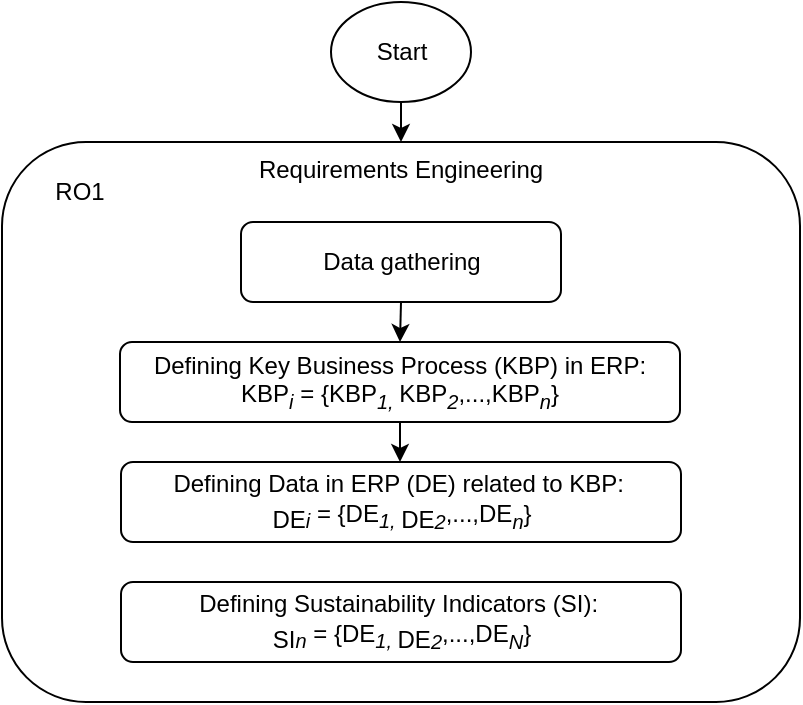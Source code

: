 <mxfile version="24.0.4" type="github">
  <diagram name="Page-1" id="95I5bEfrQiCTy4EvcoFb">
    <mxGraphModel dx="1235" dy="716" grid="1" gridSize="10" guides="1" tooltips="1" connect="1" arrows="1" fold="1" page="1" pageScale="1" pageWidth="850" pageHeight="1100" math="0" shadow="0">
      <root>
        <mxCell id="0" />
        <mxCell id="1" parent="0" />
        <mxCell id="SbKAiJA-bMWMZLkhzkx5-1" value="Requirements Engineering" style="rounded=1;whiteSpace=wrap;html=1;verticalAlign=top;" vertex="1" parent="1">
          <mxGeometry x="231" y="180" width="399" height="280" as="geometry" />
        </mxCell>
        <mxCell id="SbKAiJA-bMWMZLkhzkx5-4" style="edgeStyle=orthogonalEdgeStyle;rounded=0;orthogonalLoop=1;jettySize=auto;html=1;exitX=0.5;exitY=1;exitDx=0;exitDy=0;entryX=0.5;entryY=0;entryDx=0;entryDy=0;" edge="1" parent="1" source="SbKAiJA-bMWMZLkhzkx5-3" target="SbKAiJA-bMWMZLkhzkx5-1">
          <mxGeometry relative="1" as="geometry" />
        </mxCell>
        <mxCell id="SbKAiJA-bMWMZLkhzkx5-3" value="Start" style="ellipse;whiteSpace=wrap;html=1;" vertex="1" parent="1">
          <mxGeometry x="395.5" y="110" width="70" height="50" as="geometry" />
        </mxCell>
        <mxCell id="SbKAiJA-bMWMZLkhzkx5-5" value="RO1" style="text;html=1;align=center;verticalAlign=middle;whiteSpace=wrap;rounded=0;" vertex="1" parent="1">
          <mxGeometry x="240" y="190" width="60" height="30" as="geometry" />
        </mxCell>
        <mxCell id="SbKAiJA-bMWMZLkhzkx5-9" style="edgeStyle=orthogonalEdgeStyle;rounded=0;orthogonalLoop=1;jettySize=auto;html=1;exitX=0.5;exitY=1;exitDx=0;exitDy=0;entryX=0.5;entryY=0;entryDx=0;entryDy=0;" edge="1" parent="1" source="SbKAiJA-bMWMZLkhzkx5-6" target="SbKAiJA-bMWMZLkhzkx5-7">
          <mxGeometry relative="1" as="geometry" />
        </mxCell>
        <mxCell id="SbKAiJA-bMWMZLkhzkx5-6" value="Data gathering" style="rounded=1;whiteSpace=wrap;html=1;" vertex="1" parent="1">
          <mxGeometry x="350.5" y="220" width="160" height="40" as="geometry" />
        </mxCell>
        <mxCell id="SbKAiJA-bMWMZLkhzkx5-10" style="edgeStyle=orthogonalEdgeStyle;rounded=0;orthogonalLoop=1;jettySize=auto;html=1;exitX=0.5;exitY=1;exitDx=0;exitDy=0;" edge="1" parent="1" source="SbKAiJA-bMWMZLkhzkx5-7" target="SbKAiJA-bMWMZLkhzkx5-8">
          <mxGeometry relative="1" as="geometry" />
        </mxCell>
        <mxCell id="SbKAiJA-bMWMZLkhzkx5-7" value="Defining Key Business Process (KBP) in ERP: KBP&lt;sub&gt;&lt;i&gt;i&lt;/i&gt;&lt;/sub&gt;&amp;nbsp;= {KBP&lt;sub&gt;&lt;i&gt;1,&amp;nbsp;&lt;/i&gt;&lt;/sub&gt;KBP&lt;sub&gt;&lt;i&gt;2&lt;/i&gt;&lt;/sub&gt;,...,KBP&lt;sub&gt;&lt;i&gt;n&lt;/i&gt;&lt;/sub&gt;}" style="rounded=1;whiteSpace=wrap;html=1;" vertex="1" parent="1">
          <mxGeometry x="290" y="280" width="280" height="40" as="geometry" />
        </mxCell>
        <mxCell id="SbKAiJA-bMWMZLkhzkx5-8" value="Defining Data in ERP (DE) related to KBP:&amp;nbsp;&lt;div&gt;&lt;sub&gt;&lt;span style=&quot;font-size: 12px;&quot;&gt;DE&lt;/span&gt;&lt;i&gt;i&lt;/i&gt;&lt;/sub&gt;&amp;nbsp;= {DE&lt;sub&gt;&lt;i&gt;1, &lt;/i&gt;&lt;span style=&quot;font-size: 12px;&quot;&gt;DE&lt;/span&gt;&lt;/sub&gt;&lt;sub&gt;&lt;i&gt;2&lt;/i&gt;&lt;/sub&gt;,...,DE&lt;sub&gt;&lt;i&gt;n&lt;/i&gt;&lt;/sub&gt;}&lt;/div&gt;" style="rounded=1;whiteSpace=wrap;html=1;" vertex="1" parent="1">
          <mxGeometry x="290.5" y="340" width="280" height="40" as="geometry" />
        </mxCell>
        <mxCell id="SbKAiJA-bMWMZLkhzkx5-11" value="Defining Sustainability Indicators (SI):&amp;nbsp;&lt;div&gt;&lt;sub&gt;&lt;span style=&quot;font-size: 12px;&quot;&gt;SI&lt;/span&gt;&lt;i&gt;n&lt;/i&gt;&lt;/sub&gt;&amp;nbsp;= {DE&lt;sub&gt;&lt;i&gt;1, &lt;/i&gt;&lt;span style=&quot;font-size: 12px;&quot;&gt;DE&lt;/span&gt;&lt;/sub&gt;&lt;sub&gt;&lt;i&gt;2&lt;/i&gt;&lt;/sub&gt;,...,DE&lt;sub&gt;&lt;i&gt;N&lt;/i&gt;&lt;/sub&gt;}&lt;/div&gt;" style="rounded=1;whiteSpace=wrap;html=1;" vertex="1" parent="1">
          <mxGeometry x="290.5" y="400" width="280" height="40" as="geometry" />
        </mxCell>
      </root>
    </mxGraphModel>
  </diagram>
</mxfile>
